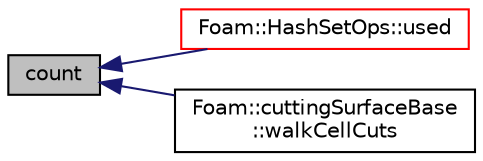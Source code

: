 digraph "count"
{
  bgcolor="transparent";
  edge [fontname="Helvetica",fontsize="10",labelfontname="Helvetica",labelfontsize="10"];
  node [fontname="Helvetica",fontsize="10",shape=record];
  rankdir="LR";
  Node1 [label="count",height=0.2,width=0.4,color="black", fillcolor="grey75", style="filled" fontcolor="black"];
  Node1 -> Node2 [dir="back",color="midnightblue",fontsize="10",style="solid",fontname="Helvetica"];
  Node2 [label="Foam::HashSetOps::used",height=0.2,width=0.4,color="red",URL="$namespaceFoam_1_1HashSetOps.html#a00c813a6833249384ff5de5943968691",tooltip="Convert a bitset to a labelHashSet of the indices used. "];
  Node1 -> Node3 [dir="back",color="midnightblue",fontsize="10",style="solid",fontname="Helvetica"];
  Node3 [label="Foam::cuttingSurfaceBase\l::walkCellCuts",height=0.2,width=0.4,color="black",URL="$classFoam_1_1cuttingSurfaceBase.html#a13973a2752e1122847e87e07db0f56b2",tooltip="Walk cell cuts to create faces. "];
}
